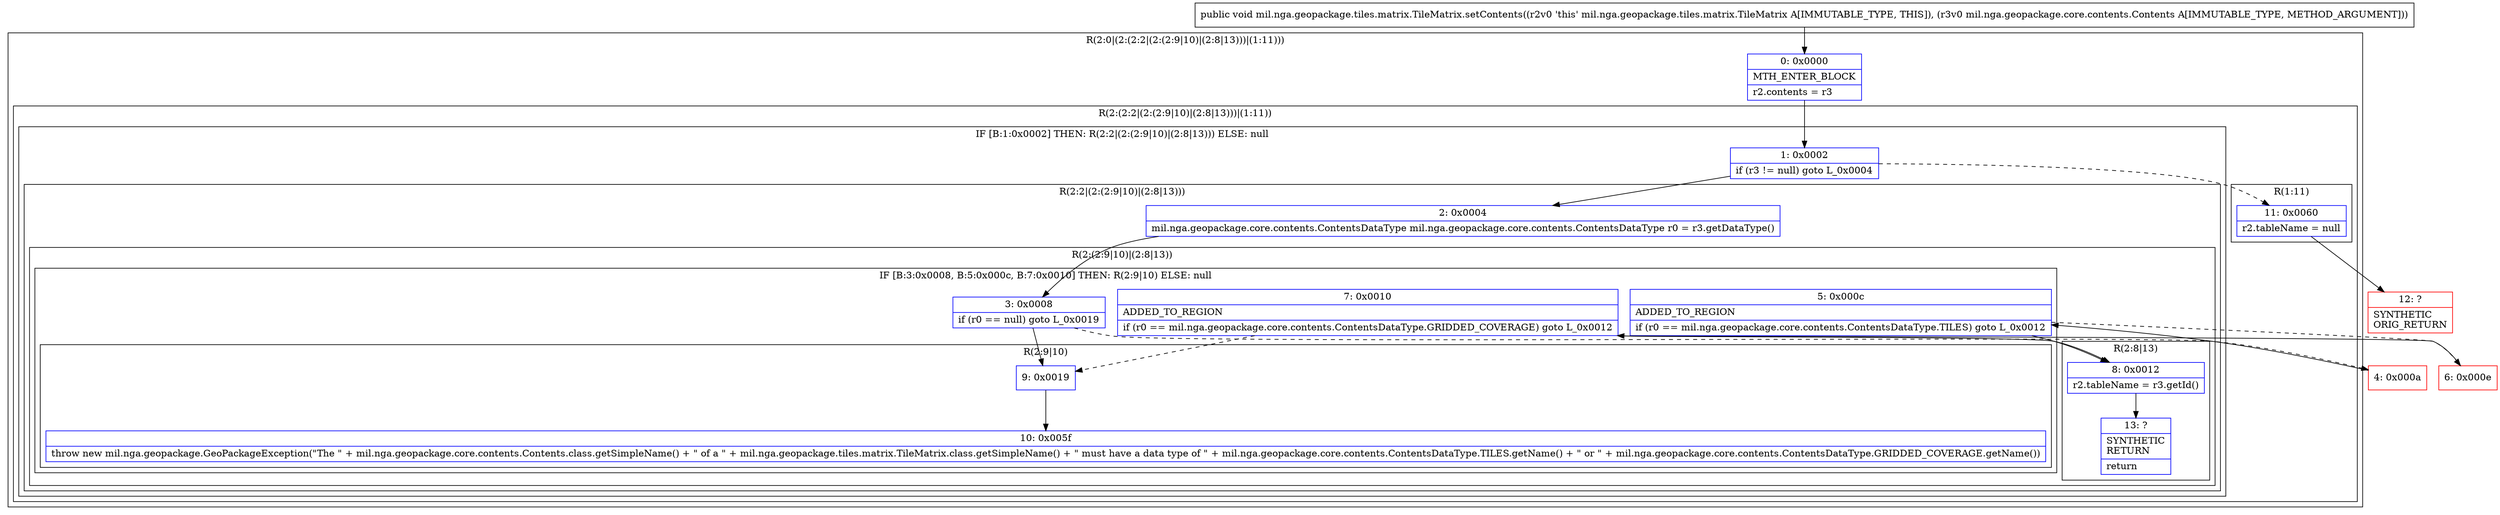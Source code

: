 digraph "CFG formil.nga.geopackage.tiles.matrix.TileMatrix.setContents(Lmil\/nga\/geopackage\/core\/contents\/Contents;)V" {
subgraph cluster_Region_1647438136 {
label = "R(2:0|(2:(2:2|(2:(2:9|10)|(2:8|13)))|(1:11)))";
node [shape=record,color=blue];
Node_0 [shape=record,label="{0\:\ 0x0000|MTH_ENTER_BLOCK\l|r2.contents = r3\l}"];
subgraph cluster_Region_1539671463 {
label = "R(2:(2:2|(2:(2:9|10)|(2:8|13)))|(1:11))";
node [shape=record,color=blue];
subgraph cluster_IfRegion_304911604 {
label = "IF [B:1:0x0002] THEN: R(2:2|(2:(2:9|10)|(2:8|13))) ELSE: null";
node [shape=record,color=blue];
Node_1 [shape=record,label="{1\:\ 0x0002|if (r3 != null) goto L_0x0004\l}"];
subgraph cluster_Region_1762762036 {
label = "R(2:2|(2:(2:9|10)|(2:8|13)))";
node [shape=record,color=blue];
Node_2 [shape=record,label="{2\:\ 0x0004|mil.nga.geopackage.core.contents.ContentsDataType mil.nga.geopackage.core.contents.ContentsDataType r0 = r3.getDataType()\l}"];
subgraph cluster_Region_582831167 {
label = "R(2:(2:9|10)|(2:8|13))";
node [shape=record,color=blue];
subgraph cluster_IfRegion_17315536 {
label = "IF [B:3:0x0008, B:5:0x000c, B:7:0x0010] THEN: R(2:9|10) ELSE: null";
node [shape=record,color=blue];
Node_3 [shape=record,label="{3\:\ 0x0008|if (r0 == null) goto L_0x0019\l}"];
Node_5 [shape=record,label="{5\:\ 0x000c|ADDED_TO_REGION\l|if (r0 == mil.nga.geopackage.core.contents.ContentsDataType.TILES) goto L_0x0012\l}"];
Node_7 [shape=record,label="{7\:\ 0x0010|ADDED_TO_REGION\l|if (r0 == mil.nga.geopackage.core.contents.ContentsDataType.GRIDDED_COVERAGE) goto L_0x0012\l}"];
subgraph cluster_Region_1328023929 {
label = "R(2:9|10)";
node [shape=record,color=blue];
Node_9 [shape=record,label="{9\:\ 0x0019}"];
Node_10 [shape=record,label="{10\:\ 0x005f|throw new mil.nga.geopackage.GeoPackageException(\"The \" + mil.nga.geopackage.core.contents.Contents.class.getSimpleName() + \" of a \" + mil.nga.geopackage.tiles.matrix.TileMatrix.class.getSimpleName() + \" must have a data type of \" + mil.nga.geopackage.core.contents.ContentsDataType.TILES.getName() + \" or \" + mil.nga.geopackage.core.contents.ContentsDataType.GRIDDED_COVERAGE.getName())\l}"];
}
}
subgraph cluster_Region_943150470 {
label = "R(2:8|13)";
node [shape=record,color=blue];
Node_8 [shape=record,label="{8\:\ 0x0012|r2.tableName = r3.getId()\l}"];
Node_13 [shape=record,label="{13\:\ ?|SYNTHETIC\lRETURN\l|return\l}"];
}
}
}
}
subgraph cluster_Region_1313537344 {
label = "R(1:11)";
node [shape=record,color=blue];
Node_11 [shape=record,label="{11\:\ 0x0060|r2.tableName = null\l}"];
}
}
}
Node_4 [shape=record,color=red,label="{4\:\ 0x000a}"];
Node_6 [shape=record,color=red,label="{6\:\ 0x000e}"];
Node_12 [shape=record,color=red,label="{12\:\ ?|SYNTHETIC\lORIG_RETURN\l}"];
MethodNode[shape=record,label="{public void mil.nga.geopackage.tiles.matrix.TileMatrix.setContents((r2v0 'this' mil.nga.geopackage.tiles.matrix.TileMatrix A[IMMUTABLE_TYPE, THIS]), (r3v0 mil.nga.geopackage.core.contents.Contents A[IMMUTABLE_TYPE, METHOD_ARGUMENT])) }"];
MethodNode -> Node_0;
Node_0 -> Node_1;
Node_1 -> Node_2;
Node_1 -> Node_11[style=dashed];
Node_2 -> Node_3;
Node_3 -> Node_4[style=dashed];
Node_3 -> Node_9;
Node_5 -> Node_6[style=dashed];
Node_5 -> Node_8;
Node_7 -> Node_8;
Node_7 -> Node_9[style=dashed];
Node_9 -> Node_10;
Node_8 -> Node_13;
Node_11 -> Node_12;
Node_4 -> Node_5;
Node_6 -> Node_7;
}

